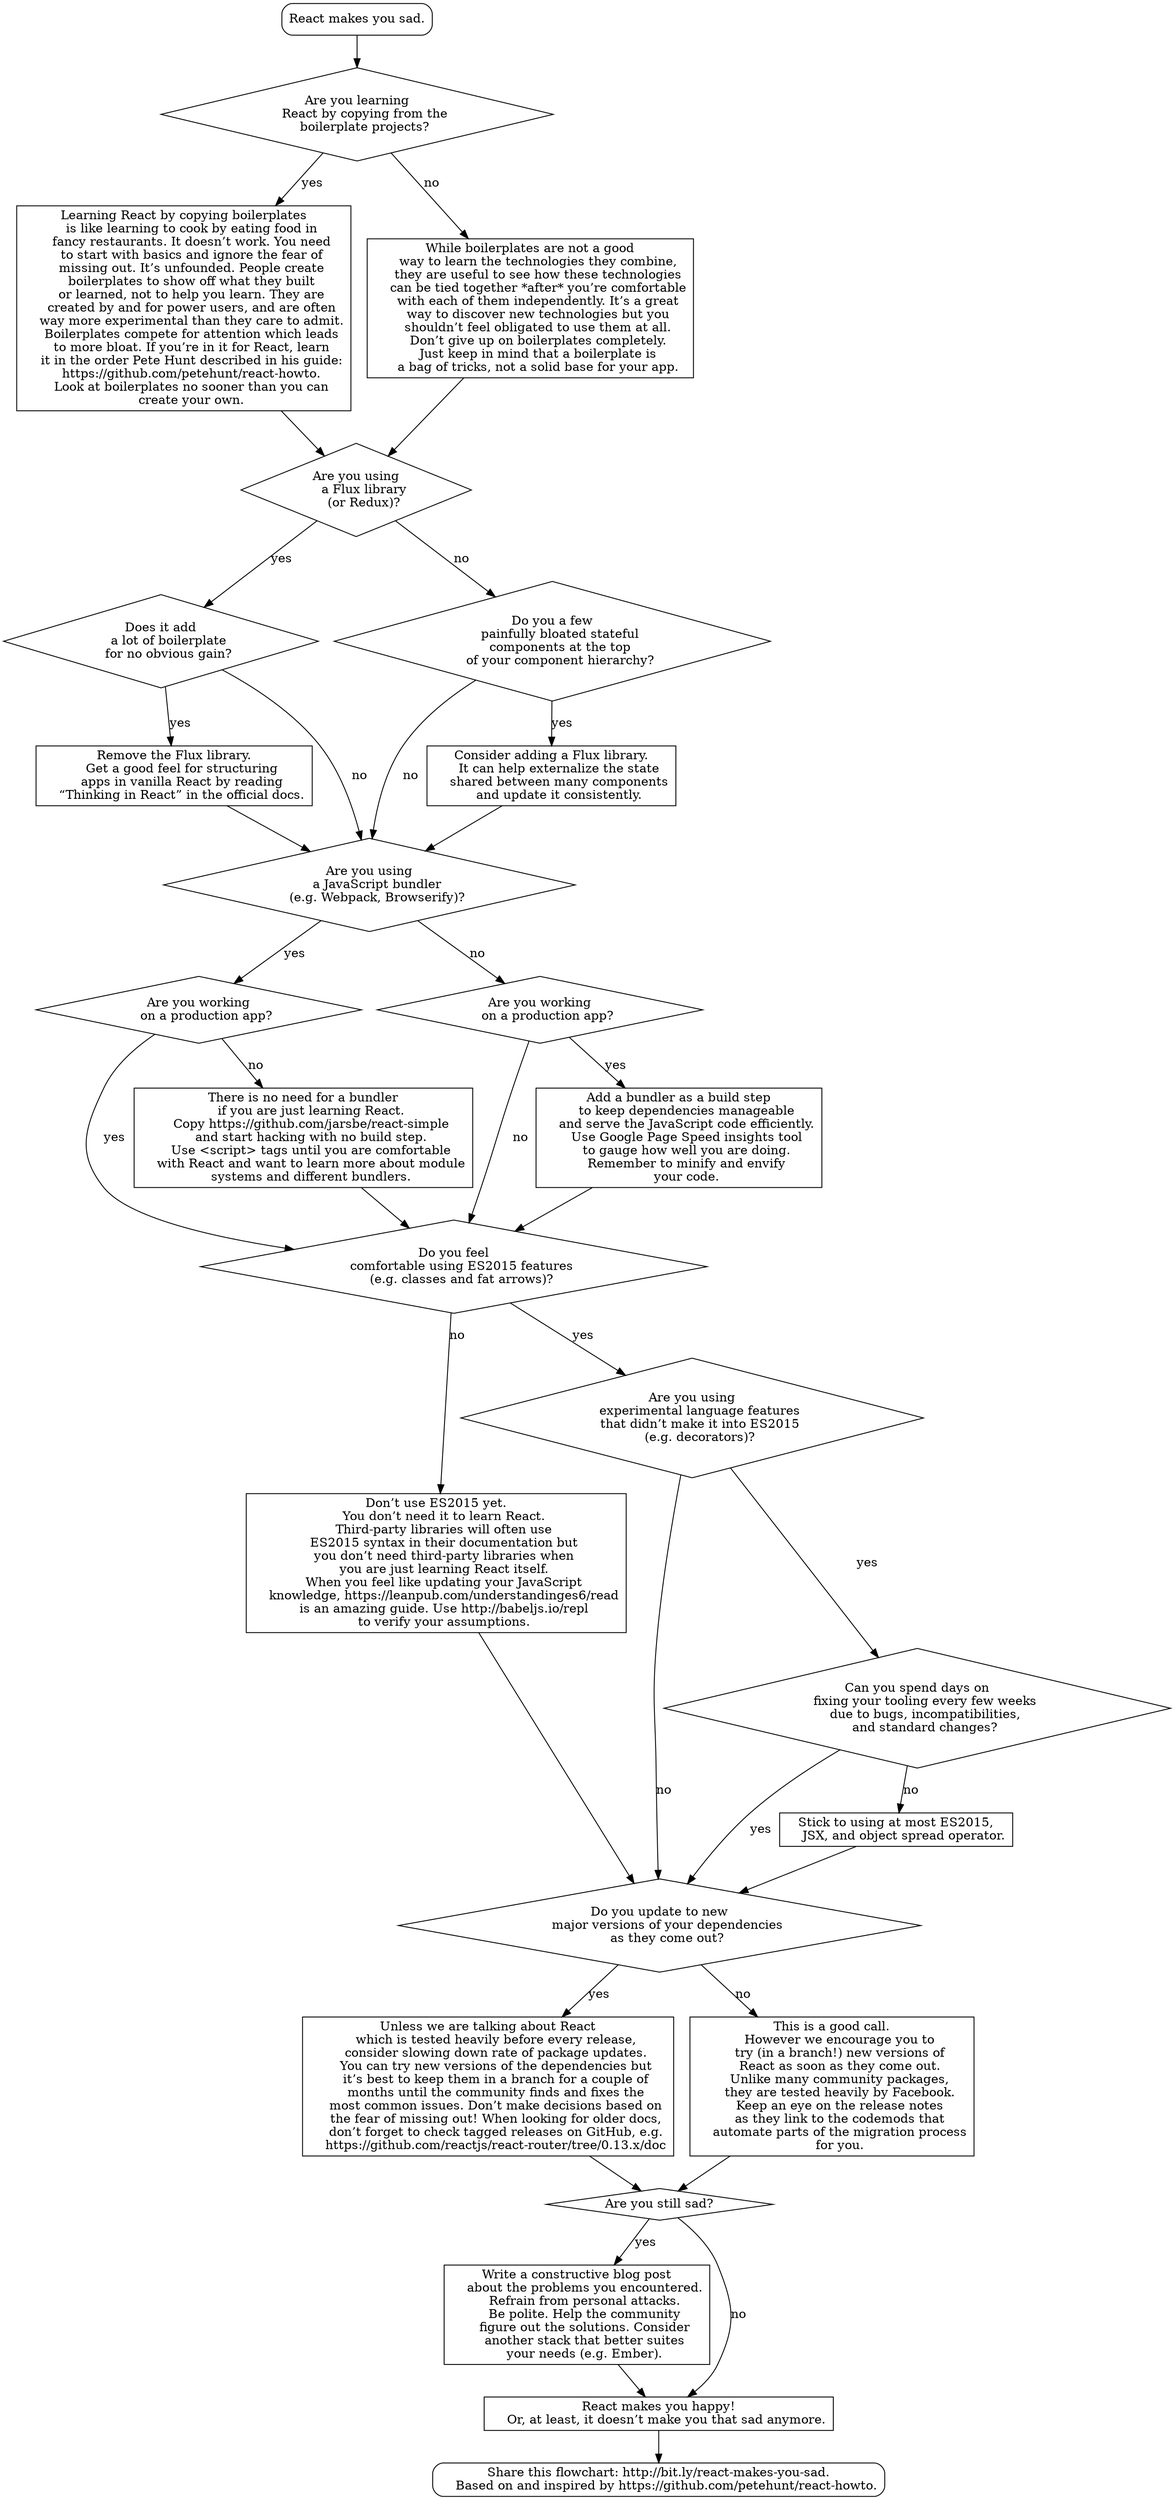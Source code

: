 digraph {
  unhappy[
    shape="box",
    style=rounded,
    label="React makes you sad."
  ]
  unhappy -> are_you_using_react_boilerplates;

  # Boilerplate Fatigue

  are_you_using_react_boilerplates[
    shape="diamond",
    label="Are you learning
    React by copying from the
    boilerplate projects?"
  ]
  are_you_using_react_boilerplates -> boilerplates_dont_teach[label="yes"]
  are_you_using_react_boilerplates -> steal_from_boilerplates[label="no"]

  boilerplates_dont_teach[
    shape="box",
    label="Learning React by copying boilerplates
    is like learning to cook by eating food in
    fancy restaurants. It doesn’t work. You need
    to start with basics and ignore the fear of
    missing out. It’s unfounded. People create
    boilerplates to show off what they built
    or learned, not to help you learn. They are
    created by and for power users, and are often
    way more experimental than they care to admit.
    Boilerplates compete for attention which leads
    to more bloat. If you’re in it for React, learn
    it in the order Pete Hunt described in his guide:
    https://github.com/petehunt/react-howto.
    Look at boilerplates no sooner than you can
    create your own."
  ]
  boilerplates_dont_teach -> are_you_using_flux

  steal_from_boilerplates[
    shape="box",
    label="While boilerplates are not a good
    way to learn the technologies they combine,
    they are useful to see how these technologies
    can be tied together *after* you’re comfortable
    with each of them independently. It’s a great
    way to discover new technologies but you
    shouldn’t feel obligated to use them at all.
    Don’t give up on boilerplates completely.
    Just keep in mind that a boilerplate is
    a bag of tricks, not a solid base for your app."
  ]
  steal_from_boilerplates -> are_you_using_flux

  # Flux Fatigue

  are_you_using_flux[
    shape="diamond",
    label="Are you using
    a Flux library
    (or Redux)?"
  ]
  are_you_using_flux -> is_too_much_flux[label="yes"]
  are_you_using_flux -> is_not_enough_flux[label="no"]

  is_too_much_flux[
    shape="diamond",
    label="Does it add
    a lot of boilerplate
    for no obvious gain?"
  ]
  is_too_much_flux -> remove_flux[label="yes"]
  is_too_much_flux -> are_you_using_bundler[label="no"]

  is_not_enough_flux[
    shape="diamond",
    label="Do you a few
    painfully bloated stateful
    components at the top
    of your component hierarchy?"
  ]
  is_not_enough_flux -> add_flux[label="yes"]
  is_not_enough_flux -> are_you_using_bundler[label="no"]

  add_flux[
    shape="box",
    label="Consider adding a Flux library.
    It can help externalize the state
    shared between many components
    and update it consistently."
  ]
  add_flux -> are_you_using_bundler

  remove_flux[
    shape="box",
    label="Remove the Flux library.
    Get a good feel for structuring
    apps in vanilla React by reading
    “Thinking in React” in the official docs."
  ]
  remove_flux -> are_you_using_bundler

  # Bundler Fatigue

  are_you_using_bundler[
    shape="diamond",
    label="Are you using
    a JavaScript bundler
    (e.g. Webpack, Browserify)?"
  ]
  are_you_using_bundler -> are_you_working_on_production_app_with_bundler[label="yes"]
  are_you_using_bundler -> are_you_working_on_production_app_without_bundler[label="no"]

  are_you_working_on_production_app_with_bundler[
    shape="diamond",
    label="Are you working
    on a production app?"
  ]
  are_you_working_on_production_app_with_bundler -> do_you_know_es2015[label="yes"]
  are_you_working_on_production_app_with_bundler -> remove_bundler[label="no"]

  are_you_working_on_production_app_without_bundler[
    shape="diamond",
    label="Are you working
    on a production app?"
  ]
  are_you_working_on_production_app_without_bundler -> add_bundler[label="yes"]
  are_you_working_on_production_app_without_bundler -> do_you_know_es2015[label="no"]

  add_bundler[
    shape="box",
    label="Add a bundler as a build step
    to keep dependencies manageable
    and serve the JavaScript code efficiently.
    Use Google Page Speed insights tool
    to gauge how well you are doing.
    Remember to minify and envify
    your code."
  ]
  add_bundler -> do_you_know_es2015

  remove_bundler[
    shape="box",
    label="There is no need for a bundler
    if you are just learning React.
    Copy https://github.com/jarsbe/react-simple
    and start hacking with no build step.
    Use <script> tags until you are comfortable
    with React and want to learn more about module
    systems and different bundlers."
  ]
  remove_bundler -> do_you_know_es2015

  # ES2015 Fatigue

  do_you_know_es2015[
    shape="diamond",
    label="Do you feel
    comfortable using ES2015 features
    (e.g. classes and fat arrows)?"
  ]
  do_you_know_es2015 -> use_es5[label="no"]
  do_you_know_es2015 -> are_you_using_dangerous_features[label="yes"]

  use_es5[
    shape="box",
    label="Don’t use ES2015 yet.
    You don’t need it to learn React.
    Third-party libraries will often use
    ES2015 syntax in their documentation but
    you don’t need third-party libraries when
    you are just learning React itself.
    When you feel like updating your JavaScript
    knowledge, https://leanpub.com/understandinges6/read
    is an amazing guide. Use http://babeljs.io/repl
    to verify your assumptions."
  ]
  use_es5 -> do_you_update_packages_asap

  # ESnext Fatigue

  are_you_using_dangerous_features[
    shape="diamond",
    label="Are you using
    experimental language features
    that didn’t make it into ES2015
    (e.g. decorators)?"
  ]
  are_you_using_dangerous_features -> can_you_spend_days_on_your_tooling[label="yes"]
  are_you_using_dangerous_features -> do_you_update_packages_asap[label="no"]

  can_you_spend_days_on_your_tooling[
    shape="diamond",
    label="Can you spend days on
    fixing your tooling every few weeks
    due to bugs, incompatibilities,
    and standard changes?"
  ]
  can_you_spend_days_on_your_tooling -> do_you_update_packages_asap[label="yes"]
  can_you_spend_days_on_your_tooling -> stick_to_es2015[label="no"]

  stick_to_es2015[
    shape="box",
    label="Stick to using at most ES2015,
    JSX, and object spread operator."
  ]
  stick_to_es2015 -> do_you_update_packages_asap

  # Semver Fatigue

  do_you_update_packages_asap[
    shape="diamond",
    label="Do you update to new
    major versions of your dependencies
    as they come out?"
  ]
  do_you_update_packages_asap -> give_it_two_months[label="yes"]
  do_you_update_packages_asap -> consider_updating_react[label="no"]

  give_it_two_months[
    shape="box",
    label="Unless we are talking about React
    which is tested heavily before every release,
    consider slowing down rate of package updates.
    You can try new versions of the dependencies but
    it’s best to keep them in a branch for a couple of
    months until the community finds and fixes the
    most common issues. Don’t make decisions based on
    the fear of missing out! When looking for older docs,
    don’t forget to check tagged releases on GitHub, e.g.
    https://github.com/reactjs/react-router/tree/0.13.x/doc"
  ]
  give_it_two_months -> are_you_still_sad

  consider_updating_react[
    shape="box",
    label="This is a good call.
    However we encourage you to
    try (in a branch!) new versions of
    React as soon as they come out.
    Unlike many community packages,
    they are tested heavily by Facebook.
    Keep an eye on the release notes
    as they link to the codemods that
    automate parts of the migration process
    for you."
  ]
  consider_updating_react -> are_you_still_sad

  # End

  are_you_still_sad[
    shape="diamond",
    label="Are you still sad?"
  ]
  are_you_still_sad -> rant[label="yes"];
  are_you_still_sad -> happy[label="no"];

  rant[
    shape="box",
    label="Write a constructive blog post
    about the problems you encountered.
    Refrain from personal attacks.
    Be polite. Help the community
    figure out the solutions. Consider
    another stack that better suites
    your needs (e.g. Ember)."
  ]
  rant -> happy

  happy[
    shape="box",
    label="React makes you happy!
    Or, at least, it doesn’t make you that sad anymore."
  ]
  happy -> share

  share [
    shape="box",
    style=rounded,
    label="Share this flowchart: http://bit.ly/react-makes-you-sad.
    Based on and inspired by https://github.com/petehunt/react-howto."
  ]
}
